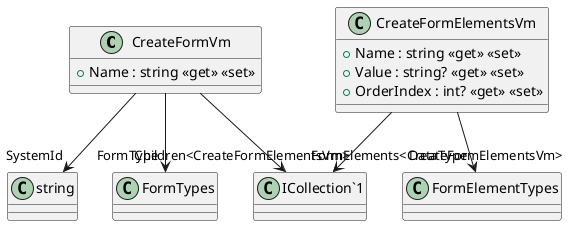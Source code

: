 @startuml
class CreateFormVm {
    + Name : string <<get>> <<set>>
}
class CreateFormElementsVm {
    + Name : string <<get>> <<set>>
    + Value : string? <<get>> <<set>>
    + OrderIndex : int? <<get>> <<set>>
}
CreateFormVm --> "SystemId" string
CreateFormVm --> "FormType" FormTypes
CreateFormVm --> "FormElements<CreateFormElementsVm>" "ICollection`1"
CreateFormElementsVm --> "DataType" FormElementTypes
CreateFormElementsVm --> "Children<CreateFormElementsVm>" "ICollection`1"
@enduml
